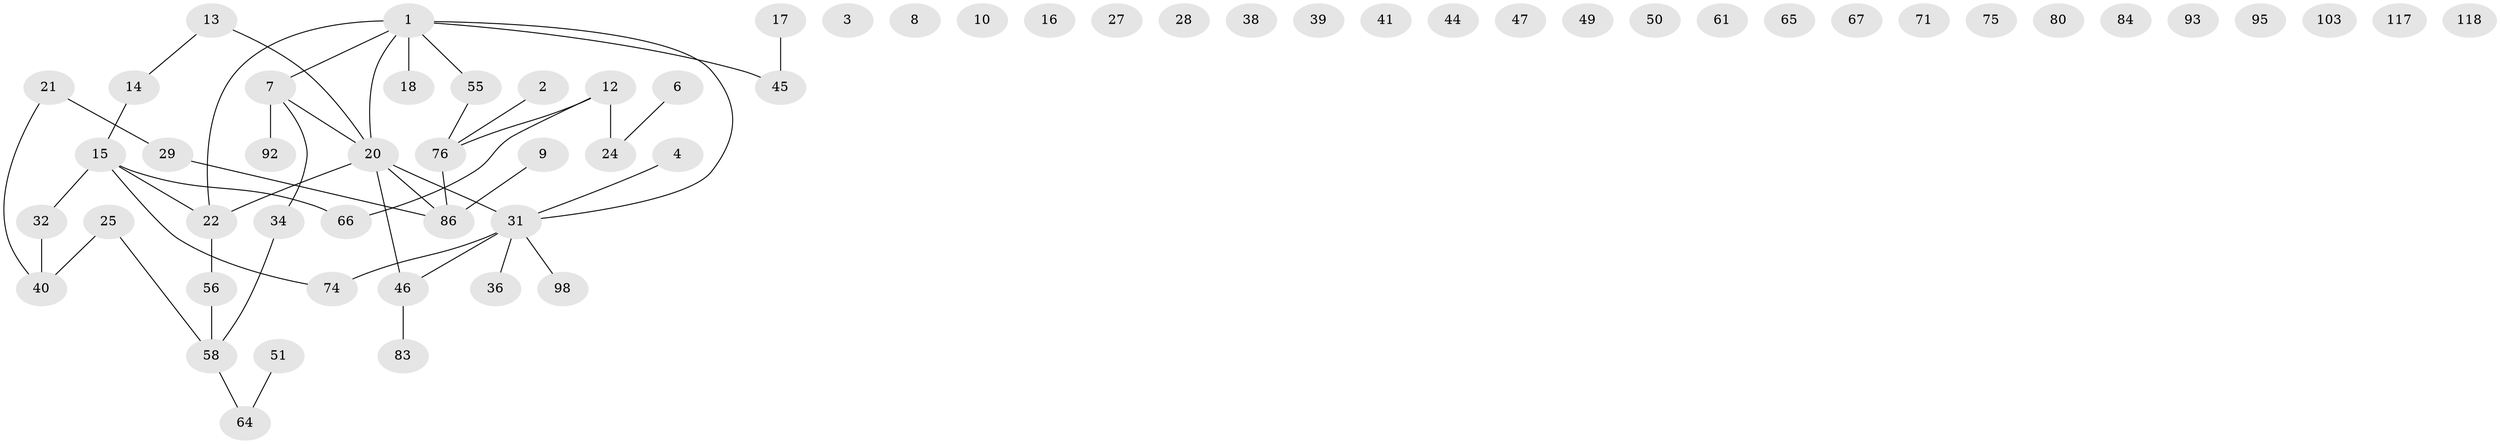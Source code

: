 // original degree distribution, {2: 0.24193548387096775, 1: 0.3064516129032258, 3: 0.16129032258064516, 0: 0.16129032258064516, 6: 0.024193548387096774, 4: 0.10483870967741936}
// Generated by graph-tools (version 1.1) at 2025/13/03/09/25 04:13:05]
// undirected, 62 vertices, 47 edges
graph export_dot {
graph [start="1"]
  node [color=gray90,style=filled];
  1 [super="+68+19"];
  2;
  3 [super="+30"];
  4 [super="+5"];
  6 [super="+78+11"];
  7 [super="+82+62"];
  8;
  9 [super="+111+104"];
  10 [super="+26"];
  12 [super="+57+105"];
  13 [super="+60"];
  14;
  15 [super="+35"];
  16;
  17 [super="+122+33"];
  18;
  20 [super="+59+42+37"];
  21 [super="+91"];
  22 [super="+52+77"];
  24 [super="+53"];
  25 [super="+90"];
  27;
  28;
  29 [super="+102"];
  31 [super="+72+96+106"];
  32 [super="+123"];
  34 [super="+120+101+88"];
  36;
  38;
  39;
  40 [super="+79"];
  41 [super="+107"];
  44 [super="+63"];
  45;
  46 [super="+48+70+97"];
  47;
  49;
  50;
  51 [super="+99"];
  55 [super="+87"];
  56 [super="+81"];
  58;
  61;
  64;
  65;
  66 [super="+73"];
  67;
  71;
  74 [super="+108"];
  75;
  76 [super="+100"];
  80;
  83;
  84 [super="+85"];
  86 [super="+89"];
  92 [super="+114"];
  93;
  95;
  98;
  103;
  117;
  118;
  1 -- 55;
  1 -- 20;
  1 -- 31;
  1 -- 18;
  1 -- 22;
  1 -- 7;
  1 -- 45;
  2 -- 76;
  4 -- 31;
  6 -- 24;
  7 -- 34;
  7 -- 92;
  7 -- 20;
  9 -- 86;
  12 -- 24;
  12 -- 76;
  12 -- 66;
  13 -- 20;
  13 -- 14;
  14 -- 15;
  15 -- 22 [weight=2];
  15 -- 32;
  15 -- 74;
  15 -- 66 [weight=2];
  17 -- 45;
  20 -- 22 [weight=3];
  20 -- 46;
  20 -- 86;
  20 -- 31 [weight=2];
  21 -- 29;
  21 -- 40;
  22 -- 56;
  25 -- 58;
  25 -- 40;
  29 -- 86;
  31 -- 46;
  31 -- 98;
  31 -- 36;
  31 -- 74;
  32 -- 40;
  34 -- 58;
  46 -- 83;
  51 -- 64;
  55 -- 76;
  56 -- 58;
  58 -- 64;
  76 -- 86;
}
